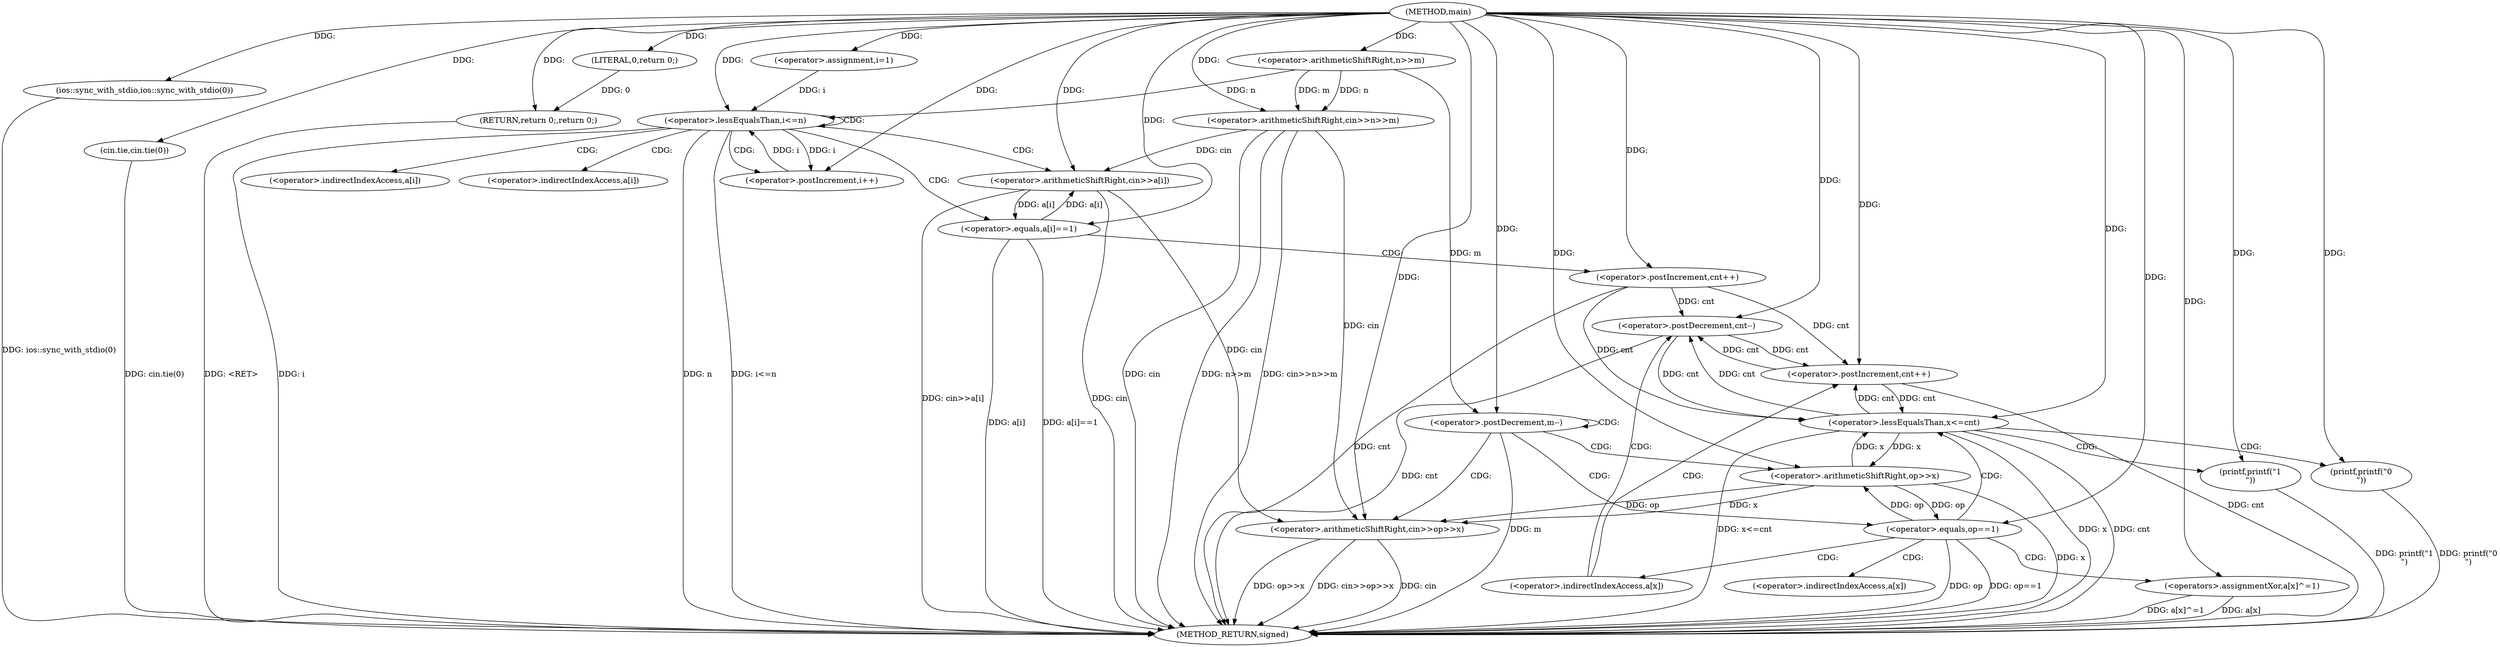 digraph "main" {  
"1000101" [label = "(METHOD,main)" ]
"1000179" [label = "(METHOD_RETURN,signed)" ]
"1000103" [label = "(ios::sync_with_stdio,ios::sync_with_stdio(0))" ]
"1000105" [label = "(cin.tie,cin.tie(0))" ]
"1000107" [label = "(<operator>.arithmeticShiftRight,cin>>n>>m)" ]
"1000177" [label = "(RETURN,return 0;,return 0;)" ]
"1000114" [label = "(<operator>.assignment,i=1)" ]
"1000117" [label = "(<operator>.lessEqualsThan,i<=n)" ]
"1000120" [label = "(<operator>.postIncrement,i++)" ]
"1000137" [label = "(<operator>.postDecrement,m--)" ]
"1000178" [label = "(LITERAL,0,return 0;)" ]
"1000109" [label = "(<operator>.arithmeticShiftRight,n>>m)" ]
"1000123" [label = "(<operator>.arithmeticShiftRight,cin>>a[i])" ]
"1000142" [label = "(<operator>.arithmeticShiftRight,cin>>op>>x)" ]
"1000129" [label = "(<operator>.equals,a[i]==1)" ]
"1000134" [label = "(<operator>.postIncrement,cnt++)" ]
"1000148" [label = "(<operator>.equals,op==1)" ]
"1000144" [label = "(<operator>.arithmeticShiftRight,op>>x)" ]
"1000161" [label = "(<operators>.assignmentXor,a[x]^=1)" ]
"1000156" [label = "(<operator>.postDecrement,cnt--)" ]
"1000159" [label = "(<operator>.postIncrement,cnt++)" ]
"1000169" [label = "(<operator>.lessEqualsThan,x<=cnt)" ]
"1000172" [label = "(printf,printf(\"1\n\"))" ]
"1000175" [label = "(printf,printf(\"0\n\"))" ]
"1000125" [label = "(<operator>.indirectIndexAccess,a[i])" ]
"1000130" [label = "(<operator>.indirectIndexAccess,a[i])" ]
"1000153" [label = "(<operator>.indirectIndexAccess,a[x])" ]
"1000162" [label = "(<operator>.indirectIndexAccess,a[x])" ]
  "1000103" -> "1000179"  [ label = "DDG: ios::sync_with_stdio(0)"] 
  "1000105" -> "1000179"  [ label = "DDG: cin.tie(0)"] 
  "1000107" -> "1000179"  [ label = "DDG: cin"] 
  "1000107" -> "1000179"  [ label = "DDG: n>>m"] 
  "1000107" -> "1000179"  [ label = "DDG: cin>>n>>m"] 
  "1000117" -> "1000179"  [ label = "DDG: i"] 
  "1000117" -> "1000179"  [ label = "DDG: n"] 
  "1000117" -> "1000179"  [ label = "DDG: i<=n"] 
  "1000137" -> "1000179"  [ label = "DDG: m"] 
  "1000142" -> "1000179"  [ label = "DDG: cin"] 
  "1000144" -> "1000179"  [ label = "DDG: x"] 
  "1000142" -> "1000179"  [ label = "DDG: op>>x"] 
  "1000142" -> "1000179"  [ label = "DDG: cin>>op>>x"] 
  "1000148" -> "1000179"  [ label = "DDG: op"] 
  "1000148" -> "1000179"  [ label = "DDG: op==1"] 
  "1000169" -> "1000179"  [ label = "DDG: x"] 
  "1000169" -> "1000179"  [ label = "DDG: cnt"] 
  "1000169" -> "1000179"  [ label = "DDG: x<=cnt"] 
  "1000175" -> "1000179"  [ label = "DDG: printf(\"0\n\")"] 
  "1000172" -> "1000179"  [ label = "DDG: printf(\"1\n\")"] 
  "1000159" -> "1000179"  [ label = "DDG: cnt"] 
  "1000156" -> "1000179"  [ label = "DDG: cnt"] 
  "1000161" -> "1000179"  [ label = "DDG: a[x]"] 
  "1000161" -> "1000179"  [ label = "DDG: a[x]^=1"] 
  "1000123" -> "1000179"  [ label = "DDG: cin"] 
  "1000123" -> "1000179"  [ label = "DDG: cin>>a[i]"] 
  "1000129" -> "1000179"  [ label = "DDG: a[i]"] 
  "1000129" -> "1000179"  [ label = "DDG: a[i]==1"] 
  "1000134" -> "1000179"  [ label = "DDG: cnt"] 
  "1000177" -> "1000179"  [ label = "DDG: <RET>"] 
  "1000178" -> "1000177"  [ label = "DDG: 0"] 
  "1000101" -> "1000177"  [ label = "DDG: "] 
  "1000101" -> "1000103"  [ label = "DDG: "] 
  "1000101" -> "1000105"  [ label = "DDG: "] 
  "1000101" -> "1000107"  [ label = "DDG: "] 
  "1000109" -> "1000107"  [ label = "DDG: n"] 
  "1000109" -> "1000107"  [ label = "DDG: m"] 
  "1000101" -> "1000114"  [ label = "DDG: "] 
  "1000101" -> "1000178"  [ label = "DDG: "] 
  "1000101" -> "1000109"  [ label = "DDG: "] 
  "1000114" -> "1000117"  [ label = "DDG: i"] 
  "1000120" -> "1000117"  [ label = "DDG: i"] 
  "1000101" -> "1000117"  [ label = "DDG: "] 
  "1000109" -> "1000117"  [ label = "DDG: n"] 
  "1000117" -> "1000120"  [ label = "DDG: i"] 
  "1000101" -> "1000120"  [ label = "DDG: "] 
  "1000109" -> "1000137"  [ label = "DDG: m"] 
  "1000101" -> "1000137"  [ label = "DDG: "] 
  "1000107" -> "1000123"  [ label = "DDG: cin"] 
  "1000101" -> "1000123"  [ label = "DDG: "] 
  "1000129" -> "1000123"  [ label = "DDG: a[i]"] 
  "1000107" -> "1000142"  [ label = "DDG: cin"] 
  "1000123" -> "1000142"  [ label = "DDG: cin"] 
  "1000101" -> "1000142"  [ label = "DDG: "] 
  "1000144" -> "1000142"  [ label = "DDG: x"] 
  "1000144" -> "1000142"  [ label = "DDG: op"] 
  "1000123" -> "1000129"  [ label = "DDG: a[i]"] 
  "1000101" -> "1000129"  [ label = "DDG: "] 
  "1000101" -> "1000134"  [ label = "DDG: "] 
  "1000148" -> "1000144"  [ label = "DDG: op"] 
  "1000101" -> "1000144"  [ label = "DDG: "] 
  "1000169" -> "1000144"  [ label = "DDG: x"] 
  "1000144" -> "1000148"  [ label = "DDG: op"] 
  "1000101" -> "1000148"  [ label = "DDG: "] 
  "1000101" -> "1000161"  [ label = "DDG: "] 
  "1000169" -> "1000156"  [ label = "DDG: cnt"] 
  "1000159" -> "1000156"  [ label = "DDG: cnt"] 
  "1000134" -> "1000156"  [ label = "DDG: cnt"] 
  "1000101" -> "1000156"  [ label = "DDG: "] 
  "1000169" -> "1000159"  [ label = "DDG: cnt"] 
  "1000156" -> "1000159"  [ label = "DDG: cnt"] 
  "1000134" -> "1000159"  [ label = "DDG: cnt"] 
  "1000101" -> "1000159"  [ label = "DDG: "] 
  "1000144" -> "1000169"  [ label = "DDG: x"] 
  "1000101" -> "1000169"  [ label = "DDG: "] 
  "1000159" -> "1000169"  [ label = "DDG: cnt"] 
  "1000156" -> "1000169"  [ label = "DDG: cnt"] 
  "1000134" -> "1000169"  [ label = "DDG: cnt"] 
  "1000101" -> "1000172"  [ label = "DDG: "] 
  "1000101" -> "1000175"  [ label = "DDG: "] 
  "1000117" -> "1000125"  [ label = "CDG: "] 
  "1000117" -> "1000120"  [ label = "CDG: "] 
  "1000117" -> "1000117"  [ label = "CDG: "] 
  "1000117" -> "1000129"  [ label = "CDG: "] 
  "1000117" -> "1000123"  [ label = "CDG: "] 
  "1000117" -> "1000130"  [ label = "CDG: "] 
  "1000137" -> "1000142"  [ label = "CDG: "] 
  "1000137" -> "1000137"  [ label = "CDG: "] 
  "1000137" -> "1000148"  [ label = "CDG: "] 
  "1000137" -> "1000144"  [ label = "CDG: "] 
  "1000129" -> "1000134"  [ label = "CDG: "] 
  "1000148" -> "1000153"  [ label = "CDG: "] 
  "1000148" -> "1000161"  [ label = "CDG: "] 
  "1000148" -> "1000162"  [ label = "CDG: "] 
  "1000148" -> "1000169"  [ label = "CDG: "] 
  "1000153" -> "1000159"  [ label = "CDG: "] 
  "1000153" -> "1000156"  [ label = "CDG: "] 
  "1000169" -> "1000175"  [ label = "CDG: "] 
  "1000169" -> "1000172"  [ label = "CDG: "] 
}
